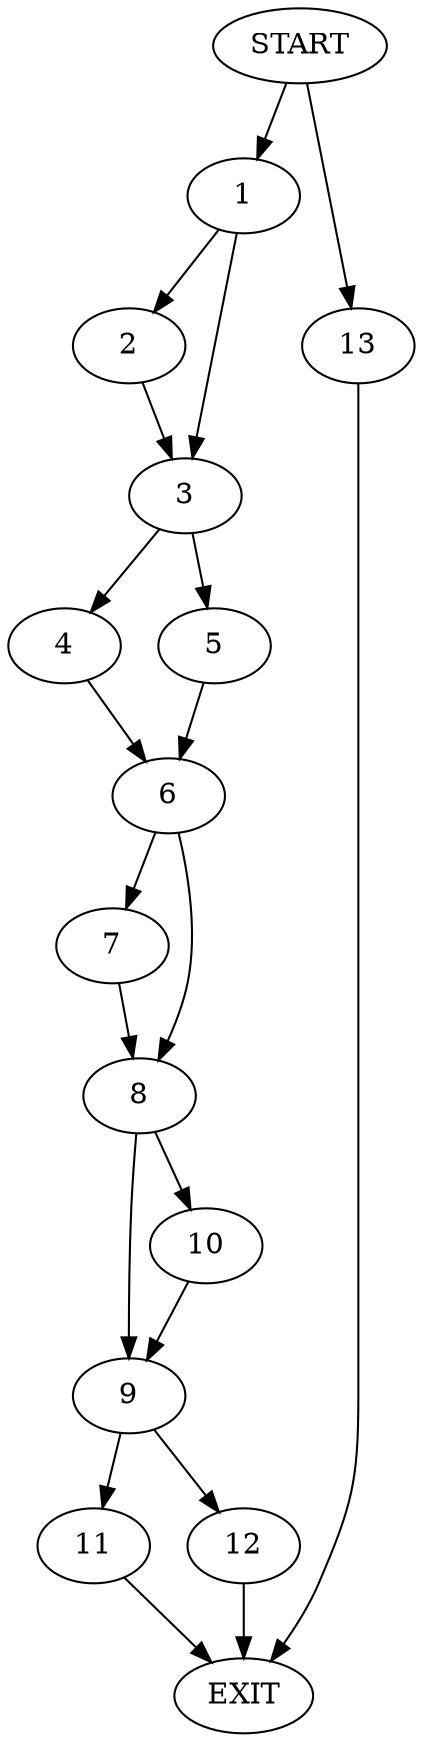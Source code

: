 digraph {
0 [label="START"]
14 [label="EXIT"]
0 -> 1
1 -> 2
1 -> 3
2 -> 3
3 -> 4
3 -> 5
4 -> 6
5 -> 6
6 -> 7
6 -> 8
8 -> 9
8 -> 10
7 -> 8
10 -> 9
9 -> 11
9 -> 12
12 -> 14
11 -> 14
0 -> 13
13 -> 14
}
